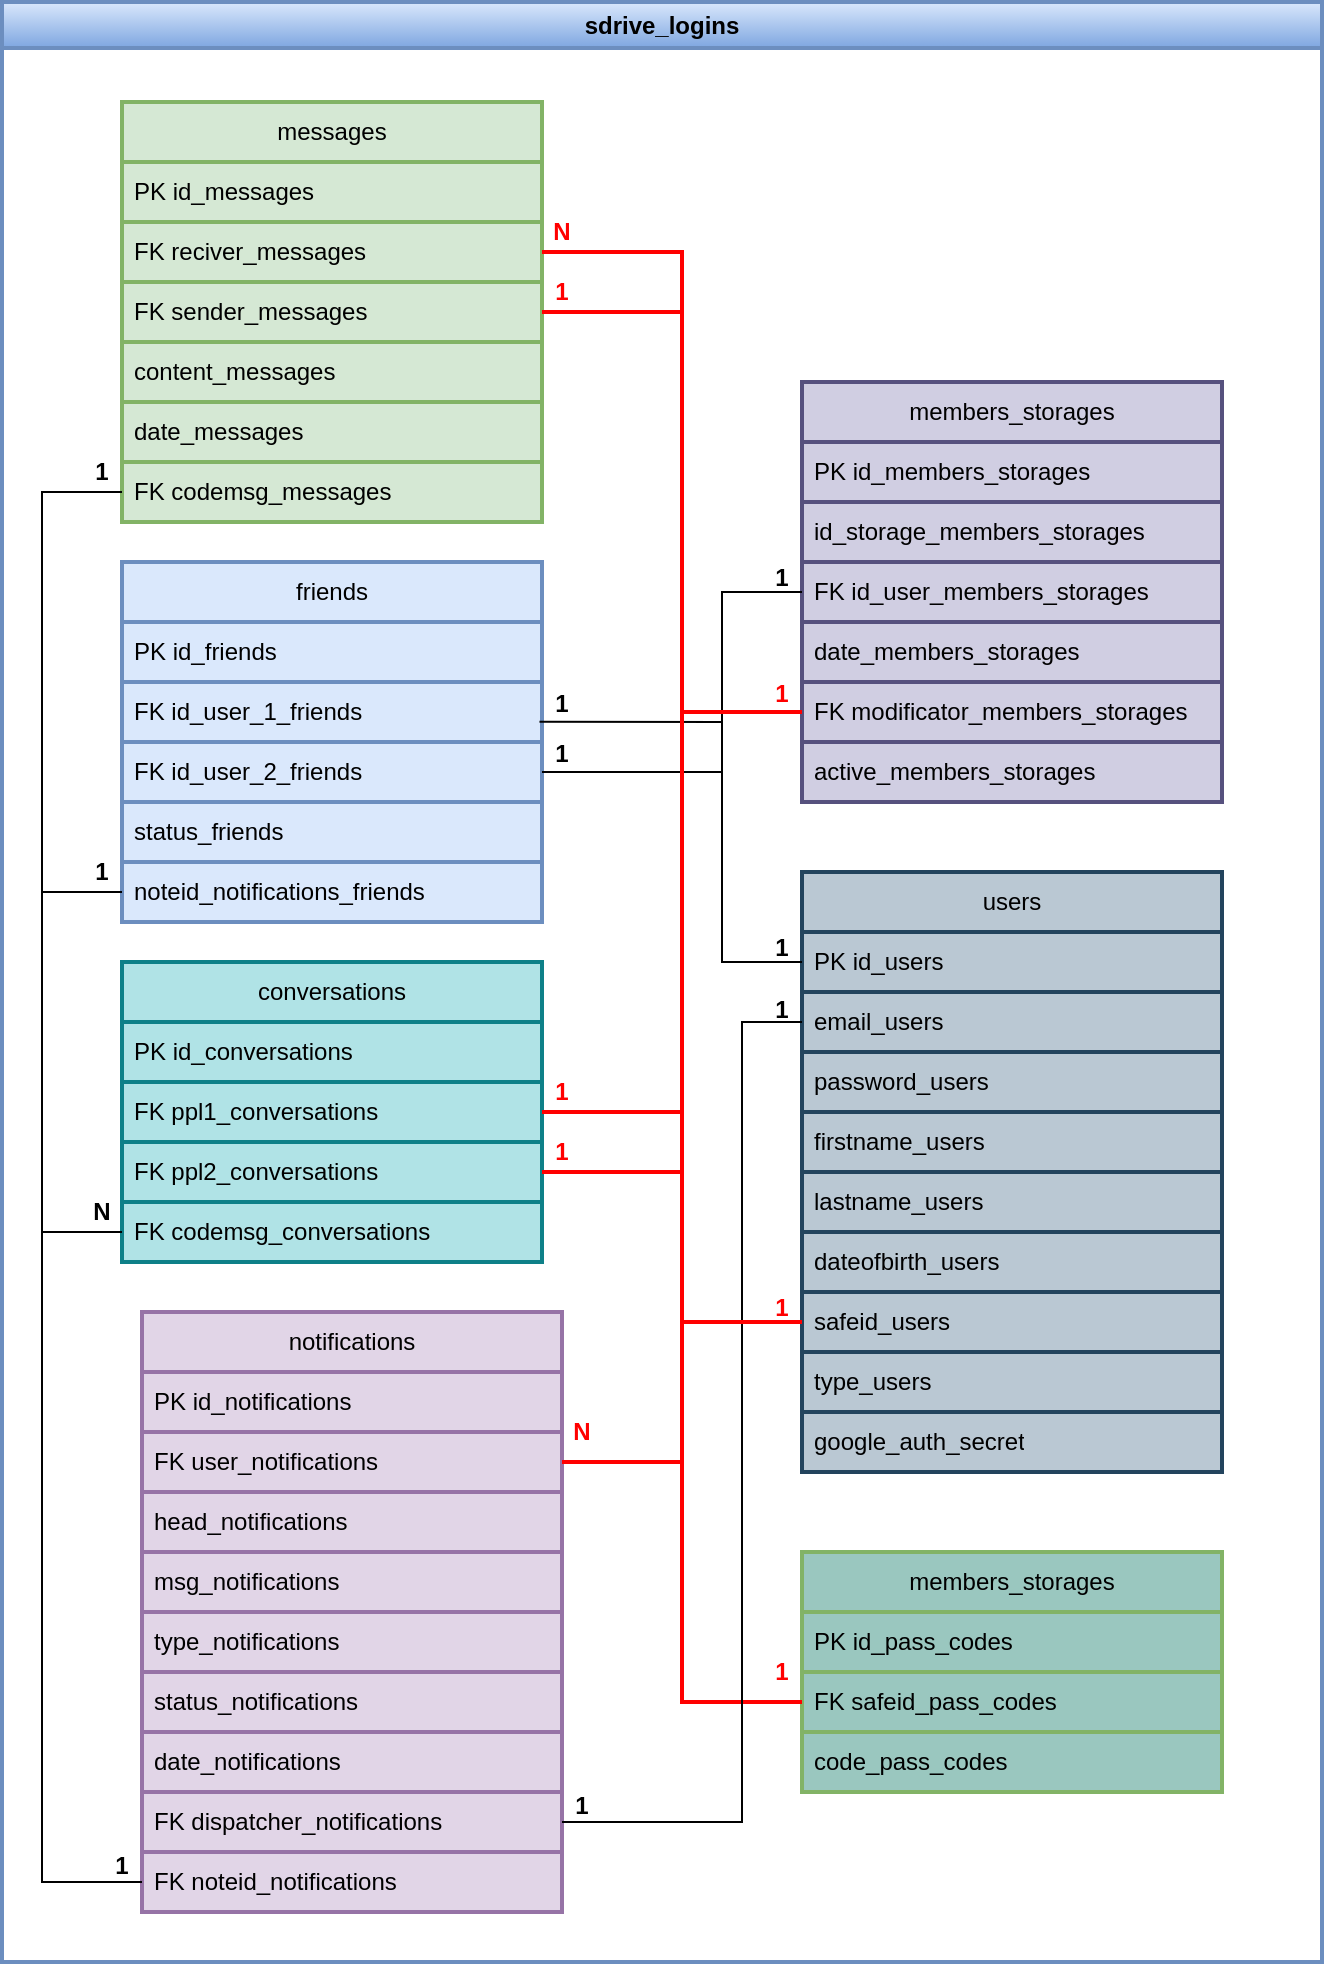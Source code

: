 <mxfile version="24.7.17">
  <diagram id="C5RBs43oDa-KdzZeNtuy" name="Page-1">
    <mxGraphModel dx="2049" dy="1194" grid="1" gridSize="10" guides="1" tooltips="1" connect="1" arrows="1" fold="1" page="1" pageScale="1" pageWidth="827" pageHeight="1169" math="0" shadow="0">
      <root>
        <mxCell id="WIyWlLk6GJQsqaUBKTNV-0" />
        <mxCell id="WIyWlLk6GJQsqaUBKTNV-1" parent="WIyWlLk6GJQsqaUBKTNV-0" />
        <mxCell id="9o2j4HjZeGOJvTFbEfrA-0" value="sdrive_logins" style="swimlane;whiteSpace=wrap;html=1;fillColor=#dae8fc;gradientColor=#7ea6e0;strokeColor=#6c8ebf;container=0;strokeWidth=2;" vertex="1" parent="WIyWlLk6GJQsqaUBKTNV-1">
          <mxGeometry x="84" y="40" width="660" height="980" as="geometry" />
        </mxCell>
        <mxCell id="9o2j4HjZeGOJvTFbEfrA-1" value="google_auth_secret" style="text;strokeColor=#23445d;fillColor=#bac8d3;align=left;verticalAlign=middle;spacingLeft=4;spacingRight=4;overflow=hidden;points=[[0,0.5],[1,0.5]];portConstraint=eastwest;rotatable=0;whiteSpace=wrap;html=1;strokeWidth=2;container=0;" vertex="1" parent="9o2j4HjZeGOJvTFbEfrA-0">
          <mxGeometry x="400" y="705" width="210" height="30" as="geometry" />
        </mxCell>
        <mxCell id="9o2j4HjZeGOJvTFbEfrA-2" value="members_storages" style="swimlane;fontStyle=0;childLayout=stackLayout;horizontal=1;startSize=30;horizontalStack=0;resizeParent=1;resizeParentMax=0;resizeLast=0;collapsible=1;marginBottom=0;whiteSpace=wrap;html=1;strokeWidth=2;fillColor=#9AC7BF;strokeColor=#82b366;container=0;" vertex="1" parent="9o2j4HjZeGOJvTFbEfrA-0">
          <mxGeometry x="400" y="775" width="210" height="90" as="geometry" />
        </mxCell>
        <mxCell id="9o2j4HjZeGOJvTFbEfrA-3" value="PK id_pass_codes" style="text;strokeColor=#82b366;fillColor=#9AC7BF;align=left;verticalAlign=middle;spacingLeft=4;spacingRight=4;overflow=hidden;points=[[0,0.5],[1,0.5]];portConstraint=eastwest;rotatable=0;whiteSpace=wrap;html=1;strokeWidth=2;container=0;" vertex="1" parent="9o2j4HjZeGOJvTFbEfrA-0">
          <mxGeometry x="400" y="805" width="210" height="30" as="geometry" />
        </mxCell>
        <mxCell id="9o2j4HjZeGOJvTFbEfrA-4" value="FK safeid_pass_codes" style="text;strokeColor=#82b366;fillColor=#9AC7BF;align=left;verticalAlign=middle;spacingLeft=4;spacingRight=4;overflow=hidden;points=[[0,0.5],[1,0.5]];portConstraint=eastwest;rotatable=0;whiteSpace=wrap;html=1;strokeWidth=2;container=0;" vertex="1" parent="9o2j4HjZeGOJvTFbEfrA-0">
          <mxGeometry x="400" y="835" width="210" height="30" as="geometry" />
        </mxCell>
        <mxCell id="9o2j4HjZeGOJvTFbEfrA-5" value="code_pass_codes" style="text;strokeColor=#82b366;fillColor=#9AC7BF;align=left;verticalAlign=middle;spacingLeft=4;spacingRight=4;overflow=hidden;points=[[0,0.5],[1,0.5]];portConstraint=eastwest;rotatable=0;whiteSpace=wrap;html=1;strokeWidth=2;container=0;" vertex="1" parent="9o2j4HjZeGOJvTFbEfrA-0">
          <mxGeometry x="400" y="865" width="210" height="30" as="geometry" />
        </mxCell>
        <mxCell id="9o2j4HjZeGOJvTFbEfrA-6" value="1" style="text;html=1;align=center;verticalAlign=middle;whiteSpace=wrap;rounded=0;fontColor=#FF0000;fontStyle=1" vertex="1" parent="9o2j4HjZeGOJvTFbEfrA-0">
          <mxGeometry x="360" y="638" width="60" height="30" as="geometry" />
        </mxCell>
        <mxCell id="9o2j4HjZeGOJvTFbEfrA-7" value="1" style="text;html=1;align=center;verticalAlign=middle;whiteSpace=wrap;rounded=0;fontStyle=1" vertex="1" parent="9o2j4HjZeGOJvTFbEfrA-0">
          <mxGeometry x="360" y="489" width="60" height="30" as="geometry" />
        </mxCell>
        <mxCell id="9o2j4HjZeGOJvTFbEfrA-8" value="1" style="text;html=1;align=center;verticalAlign=middle;whiteSpace=wrap;rounded=0;fontStyle=1" vertex="1" parent="9o2j4HjZeGOJvTFbEfrA-0">
          <mxGeometry x="360" y="458" width="60" height="30" as="geometry" />
        </mxCell>
        <mxCell id="9o2j4HjZeGOJvTFbEfrA-9" value="1" style="text;html=1;align=center;verticalAlign=middle;whiteSpace=wrap;rounded=0;fontStyle=1" vertex="1" parent="9o2j4HjZeGOJvTFbEfrA-0">
          <mxGeometry x="360" y="273" width="60" height="30" as="geometry" />
        </mxCell>
        <mxCell id="9o2j4HjZeGOJvTFbEfrA-10" value="1" style="text;html=1;align=center;verticalAlign=middle;whiteSpace=wrap;rounded=0;fontStyle=1" vertex="1" parent="9o2j4HjZeGOJvTFbEfrA-0">
          <mxGeometry x="20" y="420" width="60" height="30" as="geometry" />
        </mxCell>
        <mxCell id="9o2j4HjZeGOJvTFbEfrA-11" value="1" style="text;html=1;align=center;verticalAlign=middle;whiteSpace=wrap;rounded=0;fontStyle=1" vertex="1" parent="9o2j4HjZeGOJvTFbEfrA-0">
          <mxGeometry x="250" y="336" width="60" height="30" as="geometry" />
        </mxCell>
        <mxCell id="9o2j4HjZeGOJvTFbEfrA-12" value="1" style="text;html=1;align=center;verticalAlign=middle;whiteSpace=wrap;rounded=0;fontStyle=1" vertex="1" parent="9o2j4HjZeGOJvTFbEfrA-0">
          <mxGeometry x="250" y="361" width="60" height="30" as="geometry" />
        </mxCell>
        <mxCell id="9o2j4HjZeGOJvTFbEfrA-13" value="1" style="text;html=1;align=center;verticalAlign=middle;whiteSpace=wrap;rounded=0;fontStyle=1" vertex="1" parent="9o2j4HjZeGOJvTFbEfrA-0">
          <mxGeometry x="260" y="887" width="60" height="30" as="geometry" />
        </mxCell>
        <mxCell id="9o2j4HjZeGOJvTFbEfrA-14" value="1" style="text;html=1;align=center;verticalAlign=middle;whiteSpace=wrap;rounded=0;fontStyle=1" vertex="1" parent="9o2j4HjZeGOJvTFbEfrA-0">
          <mxGeometry x="30" y="917" width="60" height="30" as="geometry" />
        </mxCell>
        <mxCell id="9o2j4HjZeGOJvTFbEfrA-15" value="N" style="text;html=1;align=center;verticalAlign=middle;whiteSpace=wrap;rounded=0;fontStyle=1" vertex="1" parent="9o2j4HjZeGOJvTFbEfrA-0">
          <mxGeometry x="20" y="590" width="60" height="30" as="geometry" />
        </mxCell>
        <mxCell id="9o2j4HjZeGOJvTFbEfrA-16" value="1" style="text;html=1;align=center;verticalAlign=middle;whiteSpace=wrap;rounded=0;fontStyle=1" vertex="1" parent="9o2j4HjZeGOJvTFbEfrA-0">
          <mxGeometry x="20" y="220" width="60" height="30" as="geometry" />
        </mxCell>
        <mxCell id="9o2j4HjZeGOJvTFbEfrA-17" value="1" style="text;html=1;align=center;verticalAlign=middle;whiteSpace=wrap;rounded=0;fontColor=#FF0000;fontStyle=1" vertex="1" parent="9o2j4HjZeGOJvTFbEfrA-0">
          <mxGeometry x="250" y="560" width="60" height="30" as="geometry" />
        </mxCell>
        <mxCell id="9o2j4HjZeGOJvTFbEfrA-18" value="1" style="text;html=1;align=center;verticalAlign=middle;whiteSpace=wrap;rounded=0;fontColor=#FF0000;fontStyle=1" vertex="1" parent="9o2j4HjZeGOJvTFbEfrA-0">
          <mxGeometry x="250" y="530" width="60" height="30" as="geometry" />
        </mxCell>
        <mxCell id="9o2j4HjZeGOJvTFbEfrA-19" value="N" style="text;html=1;align=center;verticalAlign=middle;whiteSpace=wrap;rounded=0;fontColor=#FF0000;fontStyle=1" vertex="1" parent="9o2j4HjZeGOJvTFbEfrA-0">
          <mxGeometry x="260" y="700" width="60" height="30" as="geometry" />
        </mxCell>
        <mxCell id="9o2j4HjZeGOJvTFbEfrA-20" value="1" style="text;html=1;align=center;verticalAlign=middle;whiteSpace=wrap;rounded=0;fontColor=#FF0000;fontStyle=1" vertex="1" parent="9o2j4HjZeGOJvTFbEfrA-0">
          <mxGeometry x="250" y="130" width="60" height="30" as="geometry" />
        </mxCell>
        <mxCell id="9o2j4HjZeGOJvTFbEfrA-21" value="N" style="text;html=1;align=center;verticalAlign=middle;whiteSpace=wrap;rounded=0;fontColor=#FF0000;fontStyle=1" vertex="1" parent="9o2j4HjZeGOJvTFbEfrA-0">
          <mxGeometry x="250" y="100" width="60" height="30" as="geometry" />
        </mxCell>
        <mxCell id="9o2j4HjZeGOJvTFbEfrA-22" value="1" style="text;html=1;align=center;verticalAlign=middle;whiteSpace=wrap;rounded=0;fontColor=#FF0000;fontStyle=1" vertex="1" parent="9o2j4HjZeGOJvTFbEfrA-0">
          <mxGeometry x="360" y="331" width="60" height="30" as="geometry" />
        </mxCell>
        <mxCell id="9o2j4HjZeGOJvTFbEfrA-23" value="1" style="text;html=1;align=center;verticalAlign=middle;whiteSpace=wrap;rounded=0;fontColor=#FF0000;fontStyle=1" vertex="1" parent="9o2j4HjZeGOJvTFbEfrA-0">
          <mxGeometry x="360" y="820" width="60" height="30" as="geometry" />
        </mxCell>
        <mxCell id="9o2j4HjZeGOJvTFbEfrA-24" value="messages" style="swimlane;fontStyle=0;childLayout=stackLayout;horizontal=1;startSize=30;horizontalStack=0;resizeParent=1;resizeParentMax=0;resizeLast=0;collapsible=1;marginBottom=0;whiteSpace=wrap;html=1;strokeWidth=2;fillColor=#d5e8d4;strokeColor=#82b366;container=0;" vertex="1" parent="WIyWlLk6GJQsqaUBKTNV-1">
          <mxGeometry x="144" y="90" width="210" height="90" as="geometry" />
        </mxCell>
        <mxCell id="9o2j4HjZeGOJvTFbEfrA-25" value="content_messages" style="text;strokeColor=#82b366;fillColor=#d5e8d4;align=left;verticalAlign=middle;spacingLeft=4;spacingRight=4;overflow=hidden;points=[[0,0.5],[1,0.5]];portConstraint=eastwest;rotatable=0;whiteSpace=wrap;html=1;strokeWidth=2;container=0;" vertex="1" parent="WIyWlLk6GJQsqaUBKTNV-1">
          <mxGeometry x="144" y="210" width="210" height="30" as="geometry" />
        </mxCell>
        <mxCell id="9o2j4HjZeGOJvTFbEfrA-26" value="FK sender_messages" style="text;strokeColor=#82b366;fillColor=#d5e8d4;align=left;verticalAlign=middle;spacingLeft=4;spacingRight=4;overflow=hidden;points=[[0,0.5],[1,0.5]];portConstraint=eastwest;rotatable=0;whiteSpace=wrap;html=1;strokeWidth=2;container=0;" vertex="1" parent="WIyWlLk6GJQsqaUBKTNV-1">
          <mxGeometry x="144" y="180" width="210" height="30" as="geometry" />
        </mxCell>
        <mxCell id="9o2j4HjZeGOJvTFbEfrA-27" value="date_messages" style="text;strokeColor=#82b366;fillColor=#d5e8d4;align=left;verticalAlign=middle;spacingLeft=4;spacingRight=4;overflow=hidden;points=[[0,0.5],[1,0.5]];portConstraint=eastwest;rotatable=0;whiteSpace=wrap;html=1;strokeWidth=2;container=0;" vertex="1" parent="WIyWlLk6GJQsqaUBKTNV-1">
          <mxGeometry x="144" y="240" width="210" height="30" as="geometry" />
        </mxCell>
        <mxCell id="9o2j4HjZeGOJvTFbEfrA-28" value="FK codemsg_messages" style="text;strokeColor=#82b366;fillColor=#d5e8d4;align=left;verticalAlign=middle;spacingLeft=4;spacingRight=4;overflow=hidden;points=[[0,0.5],[1,0.5]];portConstraint=eastwest;rotatable=0;whiteSpace=wrap;html=1;strokeWidth=2;container=0;" vertex="1" parent="WIyWlLk6GJQsqaUBKTNV-1">
          <mxGeometry x="144" y="270" width="210" height="30" as="geometry" />
        </mxCell>
        <mxCell id="9o2j4HjZeGOJvTFbEfrA-29" value="notifications" style="swimlane;fontStyle=0;childLayout=stackLayout;horizontal=1;startSize=30;horizontalStack=0;resizeParent=1;resizeParentMax=0;resizeLast=0;collapsible=1;marginBottom=0;whiteSpace=wrap;html=1;strokeWidth=2;fillColor=#e1d5e7;strokeColor=#9673a6;container=0;" vertex="1" parent="WIyWlLk6GJQsqaUBKTNV-1">
          <mxGeometry x="154" y="695" width="210" height="90" as="geometry" />
        </mxCell>
        <mxCell id="9o2j4HjZeGOJvTFbEfrA-30" value="msg_notifications" style="text;strokeColor=#9673a6;fillColor=#e1d5e7;align=left;verticalAlign=middle;spacingLeft=4;spacingRight=4;overflow=hidden;points=[[0,0.5],[1,0.5]];portConstraint=eastwest;rotatable=0;whiteSpace=wrap;html=1;strokeWidth=2;container=0;" vertex="1" parent="WIyWlLk6GJQsqaUBKTNV-1">
          <mxGeometry x="154" y="815" width="210" height="30" as="geometry" />
        </mxCell>
        <mxCell id="9o2j4HjZeGOJvTFbEfrA-31" value="head_notifications" style="text;strokeColor=#9673a6;fillColor=#e1d5e7;align=left;verticalAlign=middle;spacingLeft=4;spacingRight=4;overflow=hidden;points=[[0,0.5],[1,0.5]];portConstraint=eastwest;rotatable=0;whiteSpace=wrap;html=1;strokeWidth=2;container=0;" vertex="1" parent="WIyWlLk6GJQsqaUBKTNV-1">
          <mxGeometry x="154" y="785" width="210" height="30" as="geometry" />
        </mxCell>
        <mxCell id="9o2j4HjZeGOJvTFbEfrA-32" value="type_notifications" style="text;strokeColor=#9673a6;fillColor=#e1d5e7;align=left;verticalAlign=middle;spacingLeft=4;spacingRight=4;overflow=hidden;points=[[0,0.5],[1,0.5]];portConstraint=eastwest;rotatable=0;whiteSpace=wrap;html=1;strokeWidth=2;container=0;" vertex="1" parent="WIyWlLk6GJQsqaUBKTNV-1">
          <mxGeometry x="154" y="845" width="210" height="30" as="geometry" />
        </mxCell>
        <mxCell id="9o2j4HjZeGOJvTFbEfrA-33" value="status_notifications" style="text;strokeColor=#9673a6;fillColor=#e1d5e7;align=left;verticalAlign=middle;spacingLeft=4;spacingRight=4;overflow=hidden;points=[[0,0.5],[1,0.5]];portConstraint=eastwest;rotatable=0;whiteSpace=wrap;html=1;strokeWidth=2;container=0;" vertex="1" parent="WIyWlLk6GJQsqaUBKTNV-1">
          <mxGeometry x="154" y="875" width="210" height="30" as="geometry" />
        </mxCell>
        <mxCell id="9o2j4HjZeGOJvTFbEfrA-34" value="date_notifications" style="text;strokeColor=#9673a6;fillColor=#e1d5e7;align=left;verticalAlign=middle;spacingLeft=4;spacingRight=4;overflow=hidden;points=[[0,0.5],[1,0.5]];portConstraint=eastwest;rotatable=0;whiteSpace=wrap;html=1;strokeWidth=2;container=0;" vertex="1" parent="WIyWlLk6GJQsqaUBKTNV-1">
          <mxGeometry x="154" y="905" width="210" height="30" as="geometry" />
        </mxCell>
        <mxCell id="9o2j4HjZeGOJvTFbEfrA-35" value="FK noteid_notifications" style="text;strokeColor=#9673a6;fillColor=#e1d5e7;align=left;verticalAlign=middle;spacingLeft=4;spacingRight=4;overflow=hidden;points=[[0,0.5],[1,0.5]];portConstraint=eastwest;rotatable=0;whiteSpace=wrap;html=1;strokeWidth=2;container=0;" vertex="1" parent="WIyWlLk6GJQsqaUBKTNV-1">
          <mxGeometry x="154" y="965" width="210" height="30" as="geometry" />
        </mxCell>
        <mxCell id="9o2j4HjZeGOJvTFbEfrA-36" value="FK dispatcher_notifications" style="text;strokeColor=#9673a6;fillColor=#e1d5e7;align=left;verticalAlign=middle;spacingLeft=4;spacingRight=4;overflow=hidden;points=[[0,0.5],[1,0.5]];portConstraint=eastwest;rotatable=0;whiteSpace=wrap;html=1;strokeWidth=2;container=0;" vertex="1" parent="WIyWlLk6GJQsqaUBKTNV-1">
          <mxGeometry x="154" y="935" width="210" height="30" as="geometry" />
        </mxCell>
        <mxCell id="9o2j4HjZeGOJvTFbEfrA-37" value="PK id_notifications" style="text;strokeColor=#9673a6;fillColor=#e1d5e7;align=left;verticalAlign=middle;spacingLeft=4;spacingRight=4;overflow=hidden;points=[[0,0.5],[1,0.5]];portConstraint=eastwest;rotatable=0;whiteSpace=wrap;html=1;strokeWidth=2;container=0;" vertex="1" parent="WIyWlLk6GJQsqaUBKTNV-1">
          <mxGeometry x="154" y="725" width="210" height="30" as="geometry" />
        </mxCell>
        <mxCell id="9o2j4HjZeGOJvTFbEfrA-38" value="FK user_notifications" style="text;strokeColor=#9673a6;fillColor=#e1d5e7;align=left;verticalAlign=middle;spacingLeft=4;spacingRight=4;overflow=hidden;points=[[0,0.5],[1,0.5]];portConstraint=eastwest;rotatable=0;whiteSpace=wrap;html=1;strokeWidth=2;container=0;" vertex="1" parent="WIyWlLk6GJQsqaUBKTNV-1">
          <mxGeometry x="154" y="755" width="210" height="30" as="geometry" />
        </mxCell>
        <mxCell id="9o2j4HjZeGOJvTFbEfrA-39" value="users" style="swimlane;fontStyle=0;childLayout=stackLayout;horizontal=1;startSize=30;horizontalStack=0;resizeParent=1;resizeParentMax=0;resizeLast=0;collapsible=1;marginBottom=0;whiteSpace=wrap;html=1;strokeWidth=2;fillColor=#bac8d3;strokeColor=#23445d;container=0;" vertex="1" parent="WIyWlLk6GJQsqaUBKTNV-1">
          <mxGeometry x="484" y="475" width="210" height="210" as="geometry" />
        </mxCell>
        <mxCell id="9o2j4HjZeGOJvTFbEfrA-40" value="id_storage_members_storages" style="text;strokeColor=#56517e;fillColor=#d0cee2;align=left;verticalAlign=middle;spacingLeft=4;spacingRight=4;overflow=hidden;points=[[0,0.5],[1,0.5]];portConstraint=eastwest;rotatable=0;whiteSpace=wrap;html=1;strokeWidth=2;container=0;" vertex="1" parent="9o2j4HjZeGOJvTFbEfrA-39">
          <mxGeometry y="30" width="210" height="30" as="geometry" />
        </mxCell>
        <mxCell id="9o2j4HjZeGOJvTFbEfrA-41" value="id_members_storages" style="text;strokeColor=#56517e;fillColor=#d0cee2;align=left;verticalAlign=middle;spacingLeft=4;spacingRight=4;overflow=hidden;points=[[0,0.5],[1,0.5]];portConstraint=eastwest;rotatable=0;whiteSpace=wrap;html=1;strokeWidth=2;container=0;" vertex="1" parent="9o2j4HjZeGOJvTFbEfrA-39">
          <mxGeometry y="60" width="210" height="30" as="geometry" />
        </mxCell>
        <mxCell id="9o2j4HjZeGOJvTFbEfrA-42" value="id_user_members_storages" style="text;strokeColor=#56517e;fillColor=#d0cee2;align=left;verticalAlign=middle;spacingLeft=4;spacingRight=4;overflow=hidden;points=[[0,0.5],[1,0.5]];portConstraint=eastwest;rotatable=0;whiteSpace=wrap;html=1;strokeWidth=2;container=0;" vertex="1" parent="9o2j4HjZeGOJvTFbEfrA-39">
          <mxGeometry y="90" width="210" height="30" as="geometry" />
        </mxCell>
        <mxCell id="9o2j4HjZeGOJvTFbEfrA-43" value="members_storages" style="swimlane;fontStyle=0;childLayout=stackLayout;horizontal=1;startSize=30;horizontalStack=0;resizeParent=1;resizeParentMax=0;resizeLast=0;collapsible=1;marginBottom=0;whiteSpace=wrap;html=1;strokeWidth=2;fillColor=#d0cee2;strokeColor=#56517e;container=0;" vertex="1" parent="9o2j4HjZeGOJvTFbEfrA-39">
          <mxGeometry y="120" width="210" height="90" as="geometry" />
        </mxCell>
        <mxCell id="9o2j4HjZeGOJvTFbEfrA-44" value="firstname_users" style="text;strokeColor=#23445d;fillColor=#bac8d3;align=left;verticalAlign=middle;spacingLeft=4;spacingRight=4;overflow=hidden;points=[[0,0.5],[1,0.5]];portConstraint=eastwest;rotatable=0;whiteSpace=wrap;html=1;strokeWidth=2;container=0;" vertex="1" parent="WIyWlLk6GJQsqaUBKTNV-1">
          <mxGeometry x="484" y="595" width="210" height="30" as="geometry" />
        </mxCell>
        <mxCell id="9o2j4HjZeGOJvTFbEfrA-45" value="password_users" style="text;strokeColor=#23445d;fillColor=#bac8d3;align=left;verticalAlign=middle;spacingLeft=4;spacingRight=4;overflow=hidden;points=[[0,0.5],[1,0.5]];portConstraint=eastwest;rotatable=0;whiteSpace=wrap;html=1;strokeWidth=2;container=0;" vertex="1" parent="WIyWlLk6GJQsqaUBKTNV-1">
          <mxGeometry x="484" y="565" width="210" height="30" as="geometry" />
        </mxCell>
        <mxCell id="9o2j4HjZeGOJvTFbEfrA-46" value="lastname_users" style="text;strokeColor=#23445d;fillColor=#bac8d3;align=left;verticalAlign=middle;spacingLeft=4;spacingRight=4;overflow=hidden;points=[[0,0.5],[1,0.5]];portConstraint=eastwest;rotatable=0;whiteSpace=wrap;html=1;strokeWidth=2;container=0;" vertex="1" parent="WIyWlLk6GJQsqaUBKTNV-1">
          <mxGeometry x="484" y="625" width="210" height="30" as="geometry" />
        </mxCell>
        <mxCell id="9o2j4HjZeGOJvTFbEfrA-47" value="dateofbirth_users" style="text;strokeColor=#23445d;fillColor=#bac8d3;align=left;verticalAlign=middle;spacingLeft=4;spacingRight=4;overflow=hidden;points=[[0,0.5],[1,0.5]];portConstraint=eastwest;rotatable=0;whiteSpace=wrap;html=1;strokeWidth=2;container=0;" vertex="1" parent="WIyWlLk6GJQsqaUBKTNV-1">
          <mxGeometry x="484" y="655" width="210" height="30" as="geometry" />
        </mxCell>
        <mxCell id="9o2j4HjZeGOJvTFbEfrA-48" value="safeid_users" style="text;strokeColor=#23445d;fillColor=#bac8d3;align=left;verticalAlign=middle;spacingLeft=4;spacingRight=4;overflow=hidden;points=[[0,0.5],[1,0.5]];portConstraint=eastwest;rotatable=0;whiteSpace=wrap;html=1;strokeWidth=2;container=0;" vertex="1" parent="WIyWlLk6GJQsqaUBKTNV-1">
          <mxGeometry x="484" y="685" width="210" height="30" as="geometry" />
        </mxCell>
        <mxCell id="9o2j4HjZeGOJvTFbEfrA-49" value="type_users" style="text;strokeColor=#23445d;fillColor=#bac8d3;align=left;verticalAlign=middle;spacingLeft=4;spacingRight=4;overflow=hidden;points=[[0,0.5],[1,0.5]];portConstraint=eastwest;rotatable=0;whiteSpace=wrap;html=1;strokeWidth=2;container=0;" vertex="1" parent="WIyWlLk6GJQsqaUBKTNV-1">
          <mxGeometry x="484" y="715" width="210" height="30" as="geometry" />
        </mxCell>
        <mxCell id="9o2j4HjZeGOJvTFbEfrA-50" value="members_storages" style="swimlane;fontStyle=0;childLayout=stackLayout;horizontal=1;startSize=30;horizontalStack=0;resizeParent=1;resizeParentMax=0;resizeLast=0;collapsible=1;marginBottom=0;whiteSpace=wrap;html=1;strokeWidth=2;fillColor=#d0cee2;strokeColor=#56517e;container=0;" vertex="1" parent="WIyWlLk6GJQsqaUBKTNV-1">
          <mxGeometry x="484" y="230" width="210" height="90" as="geometry" />
        </mxCell>
        <mxCell id="9o2j4HjZeGOJvTFbEfrA-51" value="date_members_storages" style="text;strokeColor=#56517e;fillColor=#d0cee2;align=left;verticalAlign=middle;spacingLeft=4;spacingRight=4;overflow=hidden;points=[[0,0.5],[1,0.5]];portConstraint=eastwest;rotatable=0;whiteSpace=wrap;html=1;strokeWidth=2;container=0;" vertex="1" parent="WIyWlLk6GJQsqaUBKTNV-1">
          <mxGeometry x="484" y="350" width="210" height="30" as="geometry" />
        </mxCell>
        <mxCell id="9o2j4HjZeGOJvTFbEfrA-52" value="FK id_user_members_storages" style="text;strokeColor=#56517e;fillColor=#d0cee2;align=left;verticalAlign=middle;spacingLeft=4;spacingRight=4;overflow=hidden;points=[[0,0.5],[1,0.5]];portConstraint=eastwest;rotatable=0;whiteSpace=wrap;html=1;strokeWidth=2;container=0;" vertex="1" parent="WIyWlLk6GJQsqaUBKTNV-1">
          <mxGeometry x="484" y="320" width="210" height="30" as="geometry" />
        </mxCell>
        <mxCell id="9o2j4HjZeGOJvTFbEfrA-53" value="FK modificator_members_storages" style="text;strokeColor=#56517e;fillColor=#d0cee2;align=left;verticalAlign=middle;spacingLeft=4;spacingRight=4;overflow=hidden;points=[[0,0.5],[1,0.5]];portConstraint=eastwest;rotatable=0;whiteSpace=wrap;html=1;strokeWidth=2;container=0;" vertex="1" parent="WIyWlLk6GJQsqaUBKTNV-1">
          <mxGeometry x="484" y="380" width="210" height="30" as="geometry" />
        </mxCell>
        <mxCell id="9o2j4HjZeGOJvTFbEfrA-54" value="active_members_storages" style="text;strokeColor=#56517e;fillColor=#d0cee2;align=left;verticalAlign=middle;spacingLeft=4;spacingRight=4;overflow=hidden;points=[[0,0.5],[1,0.5]];portConstraint=eastwest;rotatable=0;whiteSpace=wrap;html=1;strokeWidth=2;container=0;" vertex="1" parent="WIyWlLk6GJQsqaUBKTNV-1">
          <mxGeometry x="484" y="410" width="210" height="30" as="geometry" />
        </mxCell>
        <mxCell id="9o2j4HjZeGOJvTFbEfrA-55" value="friends" style="swimlane;fontStyle=0;childLayout=stackLayout;horizontal=1;startSize=30;horizontalStack=0;resizeParent=1;resizeParentMax=0;resizeLast=0;collapsible=1;marginBottom=0;whiteSpace=wrap;html=1;strokeWidth=2;fillColor=#dae8fc;strokeColor=#6c8ebf;container=0;" vertex="1" parent="WIyWlLk6GJQsqaUBKTNV-1">
          <mxGeometry x="144" y="320" width="210" height="90" as="geometry" />
        </mxCell>
        <mxCell id="9o2j4HjZeGOJvTFbEfrA-56" value="status_friends" style="text;strokeColor=#6c8ebf;fillColor=#dae8fc;align=left;verticalAlign=middle;spacingLeft=4;spacingRight=4;overflow=hidden;points=[[0,0.5],[1,0.5]];portConstraint=eastwest;rotatable=0;whiteSpace=wrap;html=1;strokeWidth=2;container=0;" vertex="1" parent="WIyWlLk6GJQsqaUBKTNV-1">
          <mxGeometry x="144" y="440" width="210" height="30" as="geometry" />
        </mxCell>
        <mxCell id="9o2j4HjZeGOJvTFbEfrA-57" value="FK id_user_2_friends" style="text;strokeColor=#6c8ebf;fillColor=#dae8fc;align=left;verticalAlign=middle;spacingLeft=4;spacingRight=4;overflow=hidden;points=[[0,0.5],[1,0.5]];portConstraint=eastwest;rotatable=0;whiteSpace=wrap;html=1;strokeWidth=2;container=0;" vertex="1" parent="WIyWlLk6GJQsqaUBKTNV-1">
          <mxGeometry x="144" y="410" width="210" height="30" as="geometry" />
        </mxCell>
        <mxCell id="9o2j4HjZeGOJvTFbEfrA-58" value="noteid_notifications_friends" style="text;strokeColor=#6c8ebf;fillColor=#dae8fc;align=left;verticalAlign=middle;spacingLeft=4;spacingRight=4;overflow=hidden;points=[[0,0.5],[1,0.5]];portConstraint=eastwest;rotatable=0;whiteSpace=wrap;html=1;strokeWidth=2;container=0;" vertex="1" parent="WIyWlLk6GJQsqaUBKTNV-1">
          <mxGeometry x="144" y="470" width="210" height="30" as="geometry" />
        </mxCell>
        <mxCell id="9o2j4HjZeGOJvTFbEfrA-59" value="conversations" style="swimlane;fontStyle=0;childLayout=stackLayout;horizontal=1;startSize=30;horizontalStack=0;resizeParent=1;resizeParentMax=0;resizeLast=0;collapsible=1;marginBottom=0;whiteSpace=wrap;html=1;strokeWidth=2;fillColor=#b0e3e6;strokeColor=#0e8088;container=0;" vertex="1" parent="WIyWlLk6GJQsqaUBKTNV-1">
          <mxGeometry x="144" y="520" width="210" height="90" as="geometry" />
        </mxCell>
        <mxCell id="9o2j4HjZeGOJvTFbEfrA-60" value="FK codemsg_conversations" style="text;strokeColor=#0e8088;fillColor=#b0e3e6;align=left;verticalAlign=middle;spacingLeft=4;spacingRight=4;overflow=hidden;points=[[0,0.5],[1,0.5]];portConstraint=eastwest;rotatable=0;whiteSpace=wrap;html=1;strokeWidth=2;container=0;" vertex="1" parent="WIyWlLk6GJQsqaUBKTNV-1">
          <mxGeometry x="144" y="640" width="210" height="30" as="geometry" />
        </mxCell>
        <mxCell id="9o2j4HjZeGOJvTFbEfrA-61" value="FK ppl2_conversations" style="text;strokeColor=#0e8088;fillColor=#b0e3e6;align=left;verticalAlign=middle;spacingLeft=4;spacingRight=4;overflow=hidden;points=[[0,0.5],[1,0.5]];portConstraint=eastwest;rotatable=0;whiteSpace=wrap;html=1;strokeWidth=2;container=0;" vertex="1" parent="WIyWlLk6GJQsqaUBKTNV-1">
          <mxGeometry x="144" y="610" width="210" height="30" as="geometry" />
        </mxCell>
        <mxCell id="9o2j4HjZeGOJvTFbEfrA-62" value="PK id_conversations" style="text;strokeColor=#0e8088;fillColor=#b0e3e6;align=left;verticalAlign=middle;spacingLeft=4;spacingRight=4;overflow=hidden;points=[[0,0.5],[1,0.5]];portConstraint=eastwest;rotatable=0;whiteSpace=wrap;html=1;strokeWidth=2;container=0;" vertex="1" parent="WIyWlLk6GJQsqaUBKTNV-1">
          <mxGeometry x="144" y="550" width="210" height="30" as="geometry" />
        </mxCell>
        <mxCell id="9o2j4HjZeGOJvTFbEfrA-63" value="FK ppl1_conversations" style="text;strokeColor=#0e8088;fillColor=#b0e3e6;align=left;verticalAlign=middle;spacingLeft=4;spacingRight=4;overflow=hidden;points=[[0,0.5],[1,0.5]];portConstraint=eastwest;rotatable=0;whiteSpace=wrap;html=1;strokeWidth=2;container=0;" vertex="1" parent="WIyWlLk6GJQsqaUBKTNV-1">
          <mxGeometry x="144" y="580" width="210" height="30" as="geometry" />
        </mxCell>
        <mxCell id="9o2j4HjZeGOJvTFbEfrA-64" value="PK id_friends" style="text;strokeColor=#6c8ebf;fillColor=#dae8fc;align=left;verticalAlign=middle;spacingLeft=4;spacingRight=4;overflow=hidden;points=[[0,0.5],[1,0.5]];portConstraint=eastwest;rotatable=0;whiteSpace=wrap;html=1;strokeWidth=2;container=0;" vertex="1" parent="WIyWlLk6GJQsqaUBKTNV-1">
          <mxGeometry x="144" y="350" width="210" height="30" as="geometry" />
        </mxCell>
        <mxCell id="9o2j4HjZeGOJvTFbEfrA-65" value="FK id_user_1_friends" style="text;strokeColor=#6c8ebf;fillColor=#dae8fc;align=left;verticalAlign=middle;spacingLeft=4;spacingRight=4;overflow=hidden;points=[[0,0.5],[1,0.5]];portConstraint=eastwest;rotatable=0;whiteSpace=wrap;html=1;strokeWidth=2;container=0;" vertex="1" parent="WIyWlLk6GJQsqaUBKTNV-1">
          <mxGeometry x="144" y="380" width="210" height="30" as="geometry" />
        </mxCell>
        <mxCell id="9o2j4HjZeGOJvTFbEfrA-66" value="PK id_messages" style="text;strokeColor=#82b366;fillColor=#d5e8d4;align=left;verticalAlign=middle;spacingLeft=4;spacingRight=4;overflow=hidden;points=[[0,0.5],[1,0.5]];portConstraint=eastwest;rotatable=0;whiteSpace=wrap;html=1;strokeWidth=2;container=0;" vertex="1" parent="WIyWlLk6GJQsqaUBKTNV-1">
          <mxGeometry x="144" y="120" width="210" height="30" as="geometry" />
        </mxCell>
        <mxCell id="9o2j4HjZeGOJvTFbEfrA-67" value="FK reciver_messages" style="text;strokeColor=#82b366;fillColor=#d5e8d4;align=left;verticalAlign=middle;spacingLeft=4;spacingRight=4;overflow=hidden;points=[[0,0.5],[1,0.5]];portConstraint=eastwest;rotatable=0;whiteSpace=wrap;html=1;strokeWidth=2;container=0;" vertex="1" parent="WIyWlLk6GJQsqaUBKTNV-1">
          <mxGeometry x="144" y="150" width="210" height="30" as="geometry" />
        </mxCell>
        <mxCell id="9o2j4HjZeGOJvTFbEfrA-68" value="PK id_users" style="text;strokeColor=#23445d;fillColor=#bac8d3;align=left;verticalAlign=middle;spacingLeft=4;spacingRight=4;overflow=hidden;points=[[0,0.5],[1,0.5]];portConstraint=eastwest;rotatable=0;whiteSpace=wrap;html=1;strokeWidth=2;container=0;" vertex="1" parent="WIyWlLk6GJQsqaUBKTNV-1">
          <mxGeometry x="484" y="505" width="210" height="30" as="geometry" />
        </mxCell>
        <mxCell id="9o2j4HjZeGOJvTFbEfrA-69" value="email_users" style="text;strokeColor=#23445d;fillColor=#bac8d3;align=left;verticalAlign=middle;spacingLeft=4;spacingRight=4;overflow=hidden;points=[[0,0.5],[1,0.5]];portConstraint=eastwest;rotatable=0;whiteSpace=wrap;html=1;strokeWidth=2;container=0;" vertex="1" parent="WIyWlLk6GJQsqaUBKTNV-1">
          <mxGeometry x="484" y="535" width="210" height="30" as="geometry" />
        </mxCell>
        <mxCell id="9o2j4HjZeGOJvTFbEfrA-70" value="PK id_members_storages" style="text;strokeColor=#56517e;fillColor=#d0cee2;align=left;verticalAlign=middle;spacingLeft=4;spacingRight=4;overflow=hidden;points=[[0,0.5],[1,0.5]];portConstraint=eastwest;rotatable=0;whiteSpace=wrap;html=1;strokeWidth=2;container=0;" vertex="1" parent="WIyWlLk6GJQsqaUBKTNV-1">
          <mxGeometry x="484" y="260" width="210" height="30" as="geometry" />
        </mxCell>
        <mxCell id="9o2j4HjZeGOJvTFbEfrA-71" value="id_storage_members_storages" style="text;strokeColor=#56517e;fillColor=#d0cee2;align=left;verticalAlign=middle;spacingLeft=4;spacingRight=4;overflow=hidden;points=[[0,0.5],[1,0.5]];portConstraint=eastwest;rotatable=0;whiteSpace=wrap;html=1;strokeWidth=2;container=0;" vertex="1" parent="WIyWlLk6GJQsqaUBKTNV-1">
          <mxGeometry x="484" y="290" width="210" height="30" as="geometry" />
        </mxCell>
        <mxCell id="9o2j4HjZeGOJvTFbEfrA-72" value="" style="endArrow=none;html=1;rounded=0;exitX=1;exitY=0.5;exitDx=0;exitDy=0;entryX=0;entryY=0.5;entryDx=0;entryDy=0;strokeColor=#FF0000;strokeWidth=2;" edge="1" parent="WIyWlLk6GJQsqaUBKTNV-1" source="9o2j4HjZeGOJvTFbEfrA-61" target="9o2j4HjZeGOJvTFbEfrA-48">
          <mxGeometry width="50" height="50" relative="1" as="geometry">
            <mxPoint x="424" y="610" as="sourcePoint" />
            <mxPoint x="474" y="560" as="targetPoint" />
            <Array as="points">
              <mxPoint x="424" y="625" />
              <mxPoint x="424" y="700" />
            </Array>
          </mxGeometry>
        </mxCell>
        <mxCell id="9o2j4HjZeGOJvTFbEfrA-73" value="" style="endArrow=none;html=1;rounded=0;exitX=1;exitY=0.5;exitDx=0;exitDy=0;entryX=0;entryY=0.5;entryDx=0;entryDy=0;strokeColor=#FF0000;strokeWidth=2;" edge="1" parent="WIyWlLk6GJQsqaUBKTNV-1" source="9o2j4HjZeGOJvTFbEfrA-38" target="9o2j4HjZeGOJvTFbEfrA-48">
          <mxGeometry width="50" height="50" relative="1" as="geometry">
            <mxPoint x="364" y="635" as="sourcePoint" />
            <mxPoint x="494" y="710" as="targetPoint" />
            <Array as="points">
              <mxPoint x="424" y="770" />
              <mxPoint x="424" y="700" />
            </Array>
          </mxGeometry>
        </mxCell>
        <mxCell id="9o2j4HjZeGOJvTFbEfrA-74" value="" style="endArrow=none;html=1;rounded=0;exitX=1;exitY=0.5;exitDx=0;exitDy=0;strokeColor=#FF0000;strokeWidth=2;" edge="1" parent="WIyWlLk6GJQsqaUBKTNV-1" source="9o2j4HjZeGOJvTFbEfrA-63">
          <mxGeometry width="50" height="50" relative="1" as="geometry">
            <mxPoint x="374" y="780" as="sourcePoint" />
            <mxPoint x="484" y="700" as="targetPoint" />
            <Array as="points">
              <mxPoint x="424" y="595" />
              <mxPoint x="424" y="700" />
            </Array>
          </mxGeometry>
        </mxCell>
        <mxCell id="9o2j4HjZeGOJvTFbEfrA-75" value="" style="endArrow=none;html=1;rounded=0;exitX=1;exitY=0.5;exitDx=0;exitDy=0;strokeColor=#FF0000;strokeWidth=2;" edge="1" parent="WIyWlLk6GJQsqaUBKTNV-1" source="9o2j4HjZeGOJvTFbEfrA-26">
          <mxGeometry width="50" height="50" relative="1" as="geometry">
            <mxPoint x="374" y="440" as="sourcePoint" />
            <mxPoint x="484" y="700" as="targetPoint" />
            <Array as="points">
              <mxPoint x="424" y="195" />
              <mxPoint x="424" y="700" />
            </Array>
          </mxGeometry>
        </mxCell>
        <mxCell id="9o2j4HjZeGOJvTFbEfrA-76" value="" style="endArrow=none;html=1;rounded=0;exitX=1;exitY=0.5;exitDx=0;exitDy=0;strokeColor=#FF0000;strokeWidth=2;" edge="1" parent="WIyWlLk6GJQsqaUBKTNV-1" source="9o2j4HjZeGOJvTFbEfrA-67">
          <mxGeometry width="50" height="50" relative="1" as="geometry">
            <mxPoint x="364" y="205" as="sourcePoint" />
            <mxPoint x="484" y="700" as="targetPoint" />
            <Array as="points">
              <mxPoint x="424" y="165" />
              <mxPoint x="424" y="700" />
            </Array>
          </mxGeometry>
        </mxCell>
        <mxCell id="9o2j4HjZeGOJvTFbEfrA-77" value="" style="endArrow=none;html=1;rounded=0;exitX=0;exitY=0.5;exitDx=0;exitDy=0;entryX=0;entryY=0.5;entryDx=0;entryDy=0;strokeColor=#FF0000;strokeWidth=2;" edge="1" parent="WIyWlLk6GJQsqaUBKTNV-1" source="9o2j4HjZeGOJvTFbEfrA-4" target="9o2j4HjZeGOJvTFbEfrA-48">
          <mxGeometry width="50" height="50" relative="1" as="geometry">
            <mxPoint x="374" y="780" as="sourcePoint" />
            <mxPoint x="494" y="710" as="targetPoint" />
            <Array as="points">
              <mxPoint x="424" y="890" />
              <mxPoint x="424" y="700" />
            </Array>
          </mxGeometry>
        </mxCell>
        <mxCell id="9o2j4HjZeGOJvTFbEfrA-78" value="" style="endArrow=none;html=1;rounded=0;exitX=0;exitY=0.5;exitDx=0;exitDy=0;entryX=1;entryY=0.5;entryDx=0;entryDy=0;" edge="1" parent="WIyWlLk6GJQsqaUBKTNV-1" source="9o2j4HjZeGOJvTFbEfrA-68" target="9o2j4HjZeGOJvTFbEfrA-57">
          <mxGeometry width="50" height="50" relative="1" as="geometry">
            <mxPoint x="734" y="550" as="sourcePoint" />
            <mxPoint x="784" y="500" as="targetPoint" />
            <Array as="points">
              <mxPoint x="444" y="520" />
              <mxPoint x="444" y="425" />
            </Array>
          </mxGeometry>
        </mxCell>
        <mxCell id="9o2j4HjZeGOJvTFbEfrA-79" value="" style="endArrow=none;html=1;rounded=0;entryX=0.994;entryY=0.661;entryDx=0;entryDy=0;entryPerimeter=0;" edge="1" parent="WIyWlLk6GJQsqaUBKTNV-1" target="9o2j4HjZeGOJvTFbEfrA-65">
          <mxGeometry width="50" height="50" relative="1" as="geometry">
            <mxPoint x="484" y="520" as="sourcePoint" />
            <mxPoint x="364" y="435" as="targetPoint" />
            <Array as="points">
              <mxPoint x="444" y="520" />
              <mxPoint x="444" y="400" />
            </Array>
          </mxGeometry>
        </mxCell>
        <mxCell id="9o2j4HjZeGOJvTFbEfrA-80" value="" style="endArrow=none;html=1;rounded=0;entryX=0;entryY=0.5;entryDx=0;entryDy=0;" edge="1" parent="WIyWlLk6GJQsqaUBKTNV-1" target="9o2j4HjZeGOJvTFbEfrA-52">
          <mxGeometry width="50" height="50" relative="1" as="geometry">
            <mxPoint x="484" y="520" as="sourcePoint" />
            <mxPoint x="364" y="405" as="targetPoint" />
            <Array as="points">
              <mxPoint x="444" y="520" />
              <mxPoint x="444" y="335" />
            </Array>
          </mxGeometry>
        </mxCell>
        <mxCell id="9o2j4HjZeGOJvTFbEfrA-81" value="" style="endArrow=none;html=1;rounded=0;exitX=1;exitY=0.5;exitDx=0;exitDy=0;entryX=0;entryY=0.5;entryDx=0;entryDy=0;" edge="1" parent="WIyWlLk6GJQsqaUBKTNV-1" source="9o2j4HjZeGOJvTFbEfrA-36" target="9o2j4HjZeGOJvTFbEfrA-69">
          <mxGeometry width="50" height="50" relative="1" as="geometry">
            <mxPoint x="654" y="640" as="sourcePoint" />
            <mxPoint x="704" y="590" as="targetPoint" />
            <Array as="points">
              <mxPoint x="454" y="950" />
              <mxPoint x="454" y="550" />
            </Array>
          </mxGeometry>
        </mxCell>
        <mxCell id="9o2j4HjZeGOJvTFbEfrA-82" value="" style="endArrow=none;html=1;rounded=0;exitX=0;exitY=0.5;exitDx=0;exitDy=0;entryX=0;entryY=0.5;entryDx=0;entryDy=0;" edge="1" parent="WIyWlLk6GJQsqaUBKTNV-1" source="9o2j4HjZeGOJvTFbEfrA-58" target="9o2j4HjZeGOJvTFbEfrA-35">
          <mxGeometry width="50" height="50" relative="1" as="geometry">
            <mxPoint x="464" y="600" as="sourcePoint" />
            <mxPoint x="514" y="550" as="targetPoint" />
            <Array as="points">
              <mxPoint x="104" y="485" />
              <mxPoint x="104" y="980" />
            </Array>
          </mxGeometry>
        </mxCell>
        <mxCell id="9o2j4HjZeGOJvTFbEfrA-83" value="" style="endArrow=none;html=1;rounded=0;exitX=0;exitY=0.5;exitDx=0;exitDy=0;entryX=0;entryY=0.5;entryDx=0;entryDy=0;" edge="1" parent="WIyWlLk6GJQsqaUBKTNV-1" source="9o2j4HjZeGOJvTFbEfrA-58" target="9o2j4HjZeGOJvTFbEfrA-60">
          <mxGeometry width="50" height="50" relative="1" as="geometry">
            <mxPoint x="154" y="495" as="sourcePoint" />
            <mxPoint x="164" y="990" as="targetPoint" />
            <Array as="points">
              <mxPoint x="104" y="485" />
              <mxPoint x="104" y="655" />
            </Array>
          </mxGeometry>
        </mxCell>
        <mxCell id="9o2j4HjZeGOJvTFbEfrA-84" value="" style="endArrow=none;html=1;rounded=0;exitX=0;exitY=0.5;exitDx=0;exitDy=0;entryX=0;entryY=0.5;entryDx=0;entryDy=0;" edge="1" parent="WIyWlLk6GJQsqaUBKTNV-1" source="9o2j4HjZeGOJvTFbEfrA-58" target="9o2j4HjZeGOJvTFbEfrA-28">
          <mxGeometry width="50" height="50" relative="1" as="geometry">
            <mxPoint x="164" y="505" as="sourcePoint" />
            <mxPoint x="174" y="1000" as="targetPoint" />
            <Array as="points">
              <mxPoint x="104" y="485" />
              <mxPoint x="104" y="285" />
            </Array>
          </mxGeometry>
        </mxCell>
        <mxCell id="9o2j4HjZeGOJvTFbEfrA-85" value="" style="endArrow=none;html=1;rounded=0;exitX=0;exitY=0.5;exitDx=0;exitDy=0;entryX=0;entryY=0.5;entryDx=0;entryDy=0;strokeColor=#FF0000;strokeWidth=2;" edge="1" parent="WIyWlLk6GJQsqaUBKTNV-1" source="9o2j4HjZeGOJvTFbEfrA-48" target="9o2j4HjZeGOJvTFbEfrA-53">
          <mxGeometry width="50" height="50" relative="1" as="geometry">
            <mxPoint x="614" y="580" as="sourcePoint" />
            <mxPoint x="664" y="530" as="targetPoint" />
            <Array as="points">
              <mxPoint x="424" y="700" />
              <mxPoint x="424" y="395" />
            </Array>
          </mxGeometry>
        </mxCell>
      </root>
    </mxGraphModel>
  </diagram>
</mxfile>
